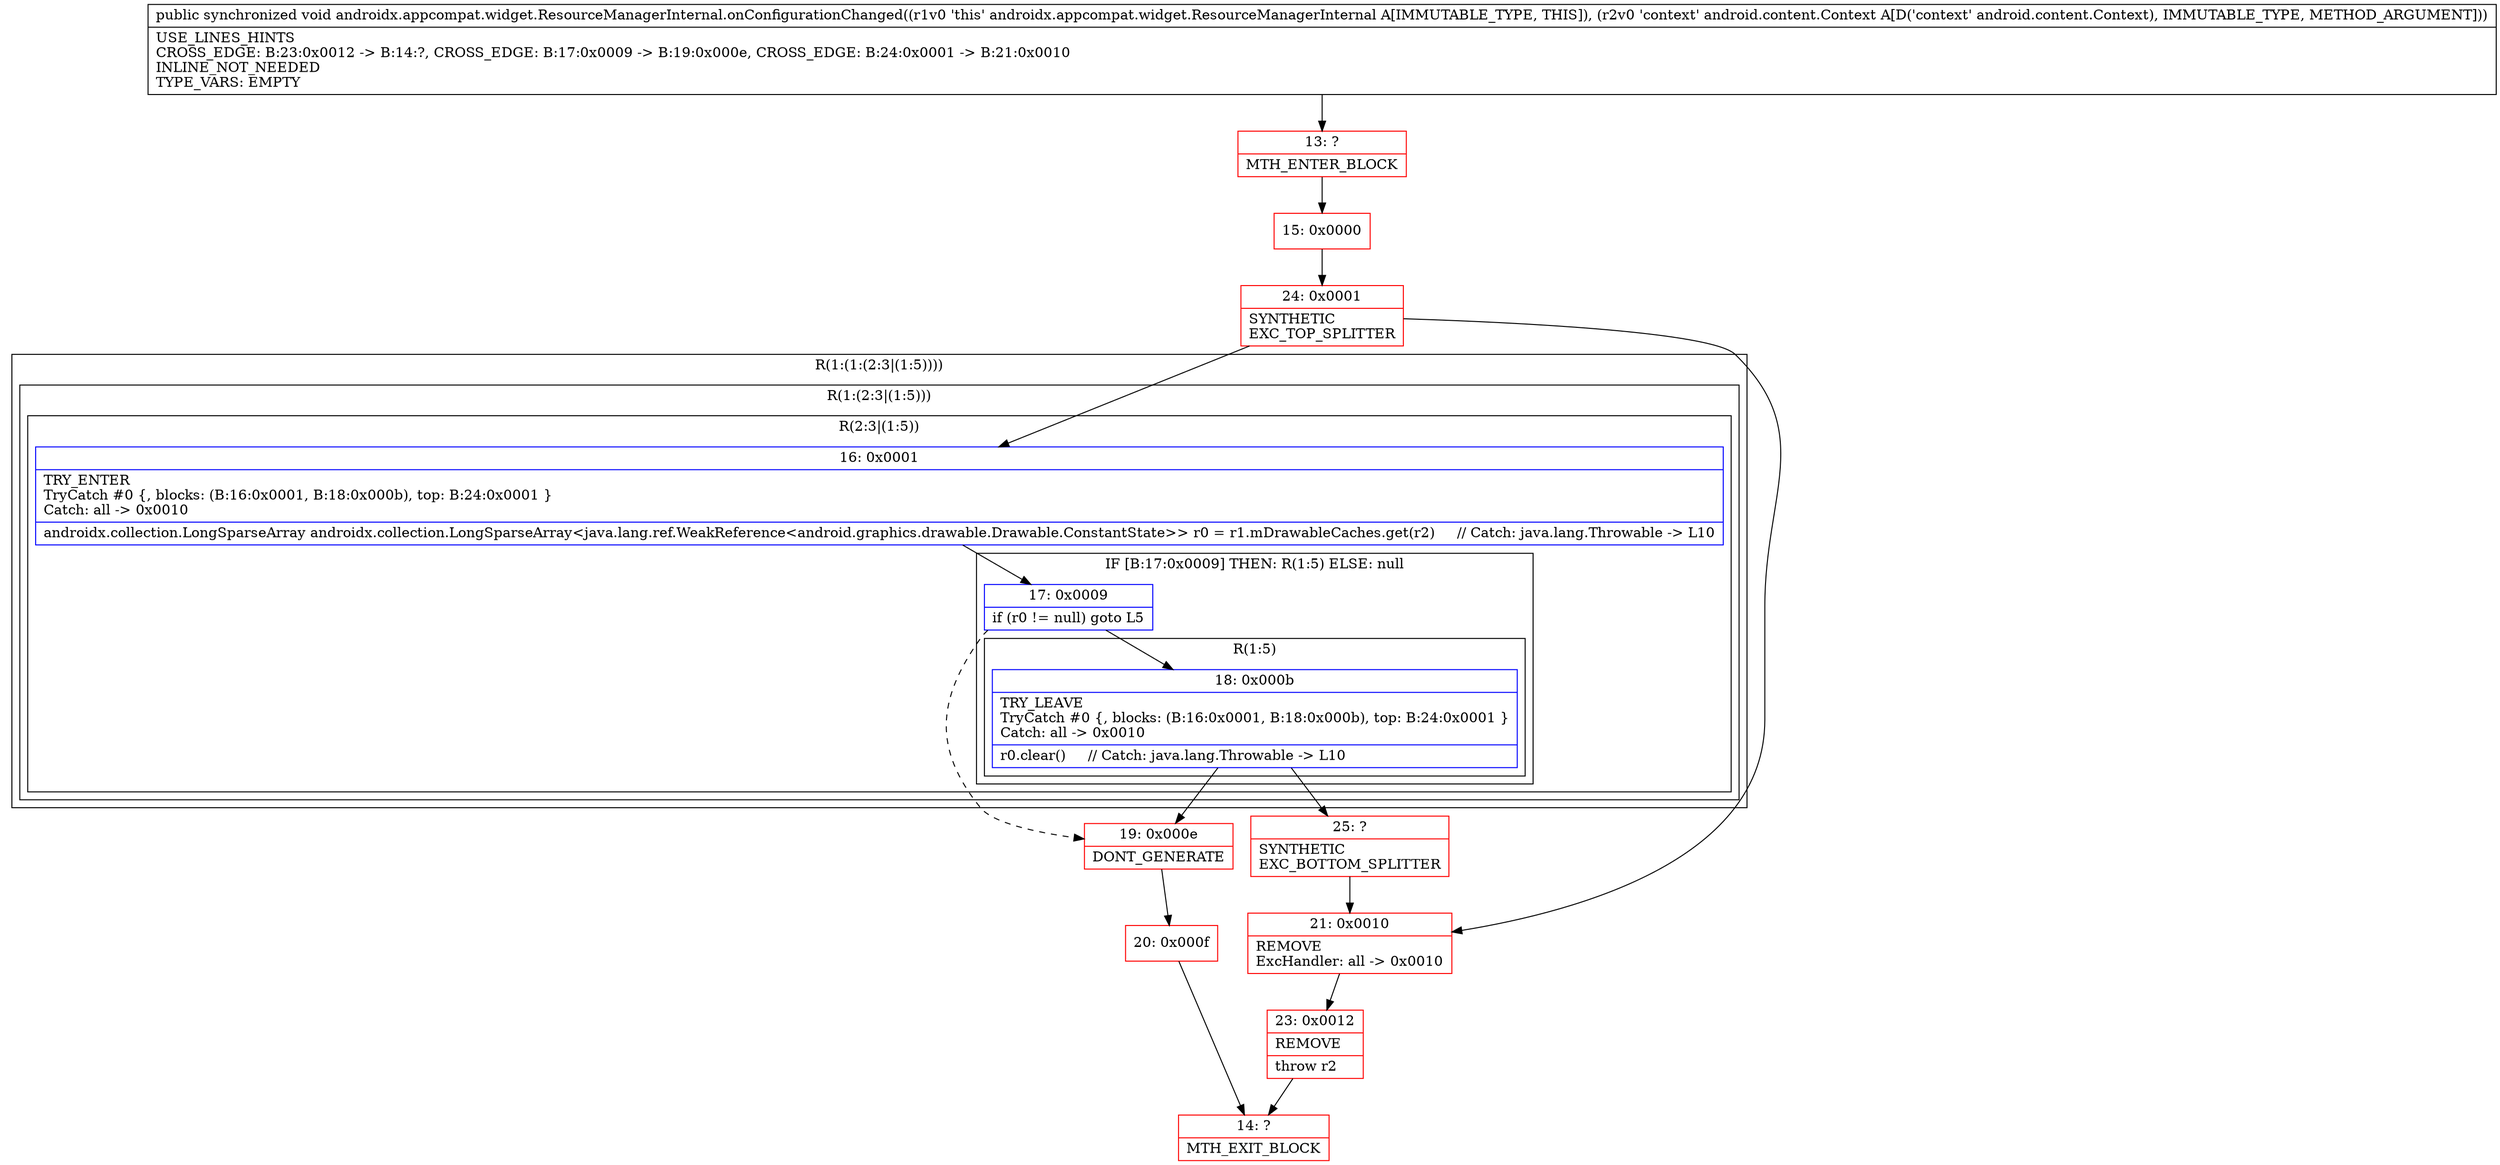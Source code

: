 digraph "CFG forandroidx.appcompat.widget.ResourceManagerInternal.onConfigurationChanged(Landroid\/content\/Context;)V" {
subgraph cluster_Region_2014609520 {
label = "R(1:(1:(2:3|(1:5))))";
node [shape=record,color=blue];
subgraph cluster_Region_1005803981 {
label = "R(1:(2:3|(1:5)))";
node [shape=record,color=blue];
subgraph cluster_Region_1384289266 {
label = "R(2:3|(1:5))";
node [shape=record,color=blue];
Node_16 [shape=record,label="{16\:\ 0x0001|TRY_ENTER\lTryCatch #0 \{, blocks: (B:16:0x0001, B:18:0x000b), top: B:24:0x0001 \}\lCatch: all \-\> 0x0010\l|androidx.collection.LongSparseArray androidx.collection.LongSparseArray\<java.lang.ref.WeakReference\<android.graphics.drawable.Drawable.ConstantState\>\> r0 = r1.mDrawableCaches.get(r2)     \/\/ Catch: java.lang.Throwable \-\> L10\l}"];
subgraph cluster_IfRegion_2067704836 {
label = "IF [B:17:0x0009] THEN: R(1:5) ELSE: null";
node [shape=record,color=blue];
Node_17 [shape=record,label="{17\:\ 0x0009|if (r0 != null) goto L5\l}"];
subgraph cluster_Region_257767716 {
label = "R(1:5)";
node [shape=record,color=blue];
Node_18 [shape=record,label="{18\:\ 0x000b|TRY_LEAVE\lTryCatch #0 \{, blocks: (B:16:0x0001, B:18:0x000b), top: B:24:0x0001 \}\lCatch: all \-\> 0x0010\l|r0.clear()     \/\/ Catch: java.lang.Throwable \-\> L10\l}"];
}
}
}
}
}
Node_13 [shape=record,color=red,label="{13\:\ ?|MTH_ENTER_BLOCK\l}"];
Node_15 [shape=record,color=red,label="{15\:\ 0x0000}"];
Node_24 [shape=record,color=red,label="{24\:\ 0x0001|SYNTHETIC\lEXC_TOP_SPLITTER\l}"];
Node_25 [shape=record,color=red,label="{25\:\ ?|SYNTHETIC\lEXC_BOTTOM_SPLITTER\l}"];
Node_19 [shape=record,color=red,label="{19\:\ 0x000e|DONT_GENERATE\l}"];
Node_20 [shape=record,color=red,label="{20\:\ 0x000f}"];
Node_14 [shape=record,color=red,label="{14\:\ ?|MTH_EXIT_BLOCK\l}"];
Node_21 [shape=record,color=red,label="{21\:\ 0x0010|REMOVE\lExcHandler: all \-\> 0x0010\l}"];
Node_23 [shape=record,color=red,label="{23\:\ 0x0012|REMOVE\l|throw r2\l}"];
MethodNode[shape=record,label="{public synchronized void androidx.appcompat.widget.ResourceManagerInternal.onConfigurationChanged((r1v0 'this' androidx.appcompat.widget.ResourceManagerInternal A[IMMUTABLE_TYPE, THIS]), (r2v0 'context' android.content.Context A[D('context' android.content.Context), IMMUTABLE_TYPE, METHOD_ARGUMENT]))  | USE_LINES_HINTS\lCROSS_EDGE: B:23:0x0012 \-\> B:14:?, CROSS_EDGE: B:17:0x0009 \-\> B:19:0x000e, CROSS_EDGE: B:24:0x0001 \-\> B:21:0x0010\lINLINE_NOT_NEEDED\lTYPE_VARS: EMPTY\l}"];
MethodNode -> Node_13;Node_16 -> Node_17;
Node_17 -> Node_18;
Node_17 -> Node_19[style=dashed];
Node_18 -> Node_19;
Node_18 -> Node_25;
Node_13 -> Node_15;
Node_15 -> Node_24;
Node_24 -> Node_16;
Node_24 -> Node_21;
Node_25 -> Node_21;
Node_19 -> Node_20;
Node_20 -> Node_14;
Node_21 -> Node_23;
Node_23 -> Node_14;
}

